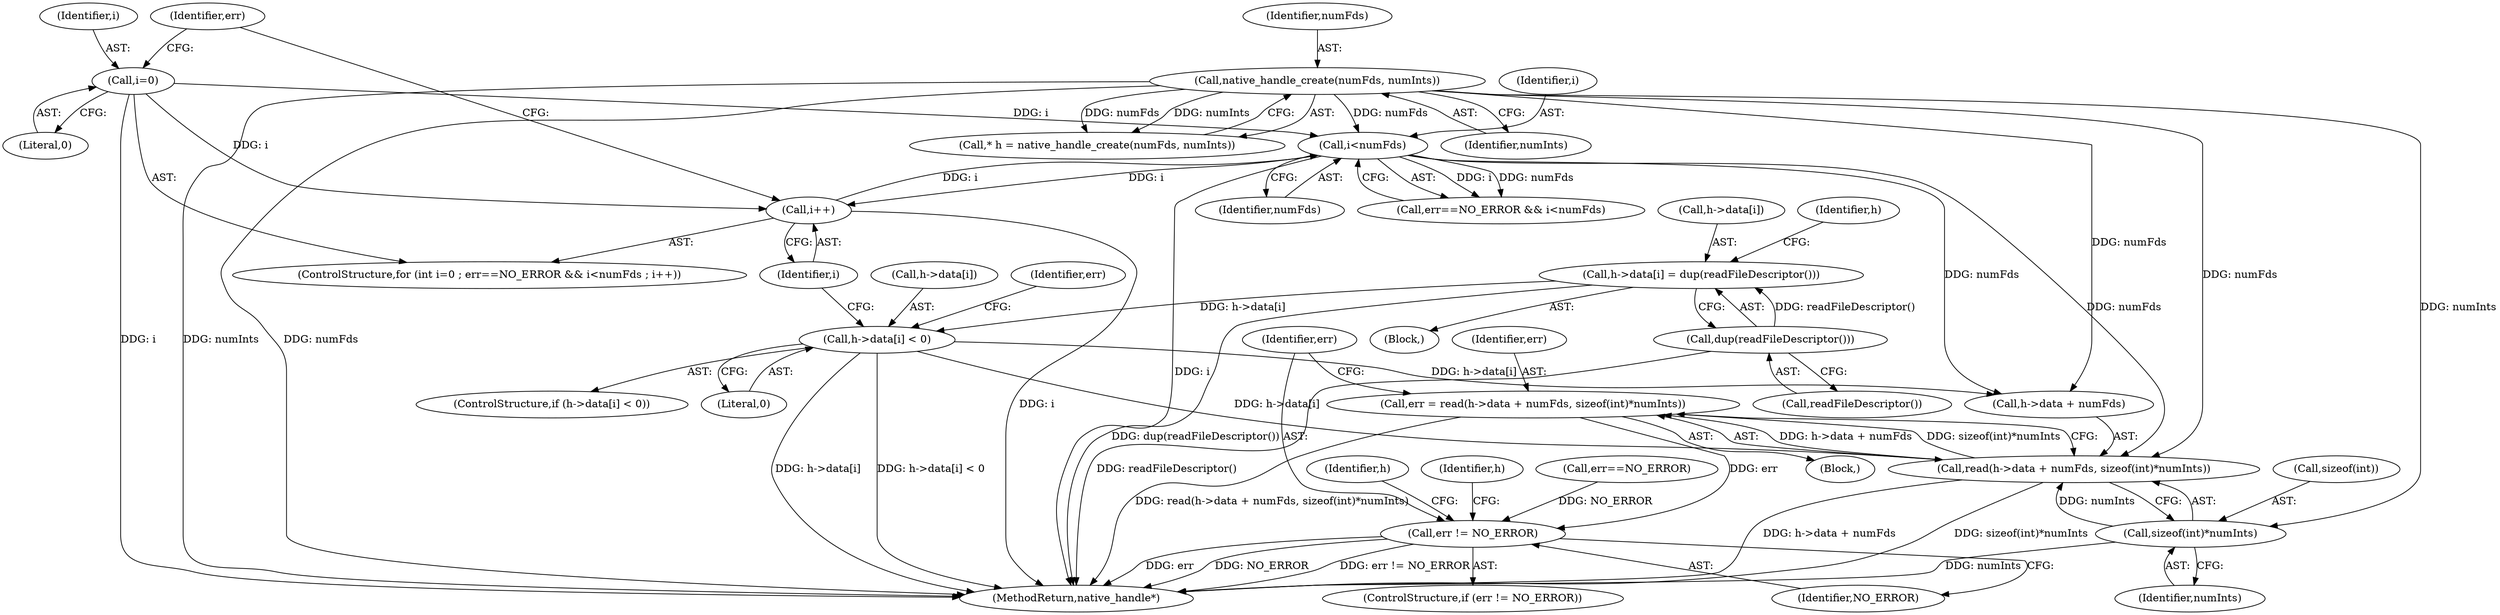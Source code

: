 digraph "0_Android_7dcd0ec9c91688cfa3f679804ba6e132f9811254@API" {
"1000173" [label="(Call,err = read(h->data + numFds, sizeof(int)*numInts))"];
"1000175" [label="(Call,read(h->data + numFds, sizeof(int)*numInts))"];
"1000163" [label="(Call,h->data[i] < 0)"];
"1000154" [label="(Call,h->data[i] = dup(readFileDescriptor()))"];
"1000160" [label="(Call,dup(readFileDescriptor()))"];
"1000148" [label="(Call,i<numFds)"];
"1000141" [label="(Call,i=0)"];
"1000151" [label="(Call,i++)"];
"1000130" [label="(Call,native_handle_create(numFds, numInts))"];
"1000181" [label="(Call,sizeof(int)*numInts)"];
"1000186" [label="(Call,err != NO_ERROR)"];
"1000199" [label="(MethodReturn,native_handle*)"];
"1000142" [label="(Identifier,i)"];
"1000175" [label="(Call,read(h->data + numFds, sizeof(int)*numInts))"];
"1000130" [label="(Call,native_handle_create(numFds, numInts))"];
"1000149" [label="(Identifier,i)"];
"1000139" [label="(ControlStructure,for (int i=0 ; err==NO_ERROR && i<numFds ; i++))"];
"1000161" [label="(Call,readFileDescriptor())"];
"1000163" [label="(Call,h->data[i] < 0)"];
"1000169" [label="(Literal,0)"];
"1000160" [label="(Call,dup(readFileDescriptor()))"];
"1000162" [label="(ControlStructure,if (h->data[i] < 0))"];
"1000132" [label="(Identifier,numInts)"];
"1000143" [label="(Literal,0)"];
"1000171" [label="(Identifier,err)"];
"1000155" [label="(Call,h->data[i])"];
"1000173" [label="(Call,err = read(h->data + numFds, sizeof(int)*numInts))"];
"1000144" [label="(Call,err==NO_ERROR && i<numFds)"];
"1000186" [label="(Call,err != NO_ERROR)"];
"1000185" [label="(ControlStructure,if (err != NO_ERROR))"];
"1000141" [label="(Call,i=0)"];
"1000174" [label="(Identifier,err)"];
"1000176" [label="(Call,h->data + numFds)"];
"1000150" [label="(Identifier,numFds)"];
"1000181" [label="(Call,sizeof(int)*numInts)"];
"1000166" [label="(Identifier,h)"];
"1000198" [label="(Identifier,h)"];
"1000128" [label="(Call,* h = native_handle_create(numFds, numInts))"];
"1000187" [label="(Identifier,err)"];
"1000184" [label="(Identifier,numInts)"];
"1000188" [label="(Identifier,NO_ERROR)"];
"1000191" [label="(Identifier,h)"];
"1000152" [label="(Identifier,i)"];
"1000164" [label="(Call,h->data[i])"];
"1000154" [label="(Call,h->data[i] = dup(readFileDescriptor()))"];
"1000131" [label="(Identifier,numFds)"];
"1000182" [label="(Call,sizeof(int))"];
"1000101" [label="(Block,)"];
"1000146" [label="(Identifier,err)"];
"1000148" [label="(Call,i<numFds)"];
"1000153" [label="(Block,)"];
"1000145" [label="(Call,err==NO_ERROR)"];
"1000151" [label="(Call,i++)"];
"1000173" -> "1000101"  [label="AST: "];
"1000173" -> "1000175"  [label="CFG: "];
"1000174" -> "1000173"  [label="AST: "];
"1000175" -> "1000173"  [label="AST: "];
"1000187" -> "1000173"  [label="CFG: "];
"1000173" -> "1000199"  [label="DDG: read(h->data + numFds, sizeof(int)*numInts)"];
"1000175" -> "1000173"  [label="DDG: h->data + numFds"];
"1000175" -> "1000173"  [label="DDG: sizeof(int)*numInts"];
"1000173" -> "1000186"  [label="DDG: err"];
"1000175" -> "1000181"  [label="CFG: "];
"1000176" -> "1000175"  [label="AST: "];
"1000181" -> "1000175"  [label="AST: "];
"1000175" -> "1000199"  [label="DDG: sizeof(int)*numInts"];
"1000175" -> "1000199"  [label="DDG: h->data + numFds"];
"1000163" -> "1000175"  [label="DDG: h->data[i]"];
"1000148" -> "1000175"  [label="DDG: numFds"];
"1000130" -> "1000175"  [label="DDG: numFds"];
"1000181" -> "1000175"  [label="DDG: numInts"];
"1000163" -> "1000162"  [label="AST: "];
"1000163" -> "1000169"  [label="CFG: "];
"1000164" -> "1000163"  [label="AST: "];
"1000169" -> "1000163"  [label="AST: "];
"1000171" -> "1000163"  [label="CFG: "];
"1000152" -> "1000163"  [label="CFG: "];
"1000163" -> "1000199"  [label="DDG: h->data[i] < 0"];
"1000163" -> "1000199"  [label="DDG: h->data[i]"];
"1000154" -> "1000163"  [label="DDG: h->data[i]"];
"1000163" -> "1000176"  [label="DDG: h->data[i]"];
"1000154" -> "1000153"  [label="AST: "];
"1000154" -> "1000160"  [label="CFG: "];
"1000155" -> "1000154"  [label="AST: "];
"1000160" -> "1000154"  [label="AST: "];
"1000166" -> "1000154"  [label="CFG: "];
"1000154" -> "1000199"  [label="DDG: dup(readFileDescriptor())"];
"1000160" -> "1000154"  [label="DDG: readFileDescriptor()"];
"1000160" -> "1000161"  [label="CFG: "];
"1000161" -> "1000160"  [label="AST: "];
"1000160" -> "1000199"  [label="DDG: readFileDescriptor()"];
"1000148" -> "1000144"  [label="AST: "];
"1000148" -> "1000150"  [label="CFG: "];
"1000149" -> "1000148"  [label="AST: "];
"1000150" -> "1000148"  [label="AST: "];
"1000144" -> "1000148"  [label="CFG: "];
"1000148" -> "1000199"  [label="DDG: i"];
"1000148" -> "1000144"  [label="DDG: i"];
"1000148" -> "1000144"  [label="DDG: numFds"];
"1000141" -> "1000148"  [label="DDG: i"];
"1000151" -> "1000148"  [label="DDG: i"];
"1000130" -> "1000148"  [label="DDG: numFds"];
"1000148" -> "1000151"  [label="DDG: i"];
"1000148" -> "1000176"  [label="DDG: numFds"];
"1000141" -> "1000139"  [label="AST: "];
"1000141" -> "1000143"  [label="CFG: "];
"1000142" -> "1000141"  [label="AST: "];
"1000143" -> "1000141"  [label="AST: "];
"1000146" -> "1000141"  [label="CFG: "];
"1000141" -> "1000199"  [label="DDG: i"];
"1000141" -> "1000151"  [label="DDG: i"];
"1000151" -> "1000139"  [label="AST: "];
"1000151" -> "1000152"  [label="CFG: "];
"1000152" -> "1000151"  [label="AST: "];
"1000146" -> "1000151"  [label="CFG: "];
"1000151" -> "1000199"  [label="DDG: i"];
"1000130" -> "1000128"  [label="AST: "];
"1000130" -> "1000132"  [label="CFG: "];
"1000131" -> "1000130"  [label="AST: "];
"1000132" -> "1000130"  [label="AST: "];
"1000128" -> "1000130"  [label="CFG: "];
"1000130" -> "1000199"  [label="DDG: numInts"];
"1000130" -> "1000199"  [label="DDG: numFds"];
"1000130" -> "1000128"  [label="DDG: numFds"];
"1000130" -> "1000128"  [label="DDG: numInts"];
"1000130" -> "1000176"  [label="DDG: numFds"];
"1000130" -> "1000181"  [label="DDG: numInts"];
"1000181" -> "1000184"  [label="CFG: "];
"1000182" -> "1000181"  [label="AST: "];
"1000184" -> "1000181"  [label="AST: "];
"1000181" -> "1000199"  [label="DDG: numInts"];
"1000186" -> "1000185"  [label="AST: "];
"1000186" -> "1000188"  [label="CFG: "];
"1000187" -> "1000186"  [label="AST: "];
"1000188" -> "1000186"  [label="AST: "];
"1000191" -> "1000186"  [label="CFG: "];
"1000198" -> "1000186"  [label="CFG: "];
"1000186" -> "1000199"  [label="DDG: NO_ERROR"];
"1000186" -> "1000199"  [label="DDG: err != NO_ERROR"];
"1000186" -> "1000199"  [label="DDG: err"];
"1000145" -> "1000186"  [label="DDG: NO_ERROR"];
}
